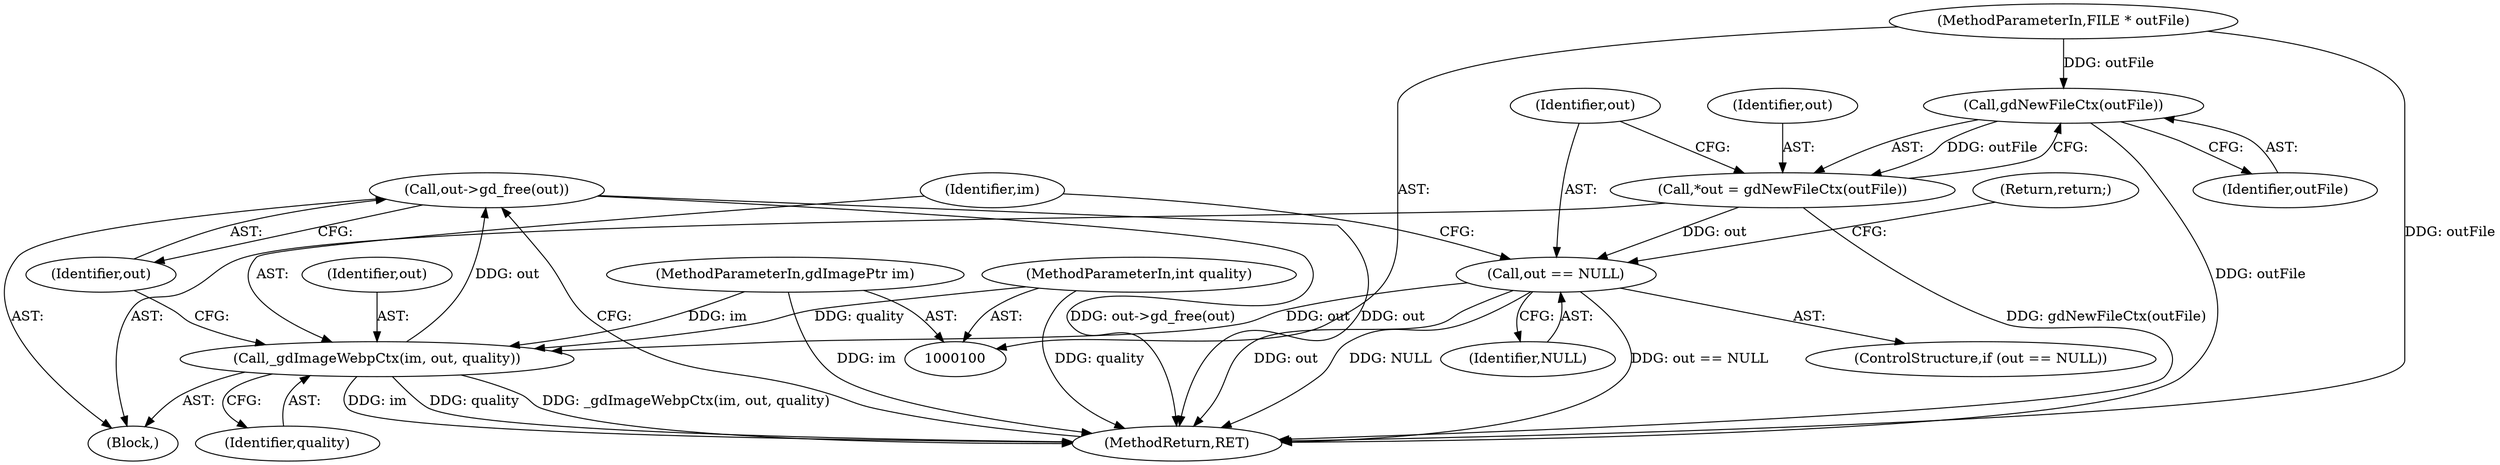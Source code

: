 digraph "0_libgd_a49feeae76d41959d85ee733925a4cf40bac61b2_1@API" {
"1000120" [label="(Call,out->gd_free(out))"];
"1000116" [label="(Call,_gdImageWebpCtx(im, out, quality))"];
"1000101" [label="(MethodParameterIn,gdImagePtr im)"];
"1000111" [label="(Call,out == NULL)"];
"1000106" [label="(Call,*out = gdNewFileCtx(outFile))"];
"1000108" [label="(Call,gdNewFileCtx(outFile))"];
"1000102" [label="(MethodParameterIn,FILE * outFile)"];
"1000103" [label="(MethodParameterIn,int quality)"];
"1000104" [label="(Block,)"];
"1000122" [label="(MethodReturn,RET)"];
"1000112" [label="(Identifier,out)"];
"1000106" [label="(Call,*out = gdNewFileCtx(outFile))"];
"1000103" [label="(MethodParameterIn,int quality)"];
"1000110" [label="(ControlStructure,if (out == NULL))"];
"1000109" [label="(Identifier,outFile)"];
"1000119" [label="(Identifier,quality)"];
"1000113" [label="(Identifier,NULL)"];
"1000117" [label="(Identifier,im)"];
"1000107" [label="(Identifier,out)"];
"1000120" [label="(Call,out->gd_free(out))"];
"1000108" [label="(Call,gdNewFileCtx(outFile))"];
"1000121" [label="(Identifier,out)"];
"1000115" [label="(Return,return;)"];
"1000116" [label="(Call,_gdImageWebpCtx(im, out, quality))"];
"1000102" [label="(MethodParameterIn,FILE * outFile)"];
"1000101" [label="(MethodParameterIn,gdImagePtr im)"];
"1000111" [label="(Call,out == NULL)"];
"1000118" [label="(Identifier,out)"];
"1000120" -> "1000104"  [label="AST: "];
"1000120" -> "1000121"  [label="CFG: "];
"1000121" -> "1000120"  [label="AST: "];
"1000122" -> "1000120"  [label="CFG: "];
"1000120" -> "1000122"  [label="DDG: out"];
"1000120" -> "1000122"  [label="DDG: out->gd_free(out)"];
"1000116" -> "1000120"  [label="DDG: out"];
"1000116" -> "1000104"  [label="AST: "];
"1000116" -> "1000119"  [label="CFG: "];
"1000117" -> "1000116"  [label="AST: "];
"1000118" -> "1000116"  [label="AST: "];
"1000119" -> "1000116"  [label="AST: "];
"1000121" -> "1000116"  [label="CFG: "];
"1000116" -> "1000122"  [label="DDG: im"];
"1000116" -> "1000122"  [label="DDG: quality"];
"1000116" -> "1000122"  [label="DDG: _gdImageWebpCtx(im, out, quality)"];
"1000101" -> "1000116"  [label="DDG: im"];
"1000111" -> "1000116"  [label="DDG: out"];
"1000103" -> "1000116"  [label="DDG: quality"];
"1000101" -> "1000100"  [label="AST: "];
"1000101" -> "1000122"  [label="DDG: im"];
"1000111" -> "1000110"  [label="AST: "];
"1000111" -> "1000113"  [label="CFG: "];
"1000112" -> "1000111"  [label="AST: "];
"1000113" -> "1000111"  [label="AST: "];
"1000115" -> "1000111"  [label="CFG: "];
"1000117" -> "1000111"  [label="CFG: "];
"1000111" -> "1000122"  [label="DDG: out"];
"1000111" -> "1000122"  [label="DDG: NULL"];
"1000111" -> "1000122"  [label="DDG: out == NULL"];
"1000106" -> "1000111"  [label="DDG: out"];
"1000106" -> "1000104"  [label="AST: "];
"1000106" -> "1000108"  [label="CFG: "];
"1000107" -> "1000106"  [label="AST: "];
"1000108" -> "1000106"  [label="AST: "];
"1000112" -> "1000106"  [label="CFG: "];
"1000106" -> "1000122"  [label="DDG: gdNewFileCtx(outFile)"];
"1000108" -> "1000106"  [label="DDG: outFile"];
"1000108" -> "1000109"  [label="CFG: "];
"1000109" -> "1000108"  [label="AST: "];
"1000108" -> "1000122"  [label="DDG: outFile"];
"1000102" -> "1000108"  [label="DDG: outFile"];
"1000102" -> "1000100"  [label="AST: "];
"1000102" -> "1000122"  [label="DDG: outFile"];
"1000103" -> "1000100"  [label="AST: "];
"1000103" -> "1000122"  [label="DDG: quality"];
}
